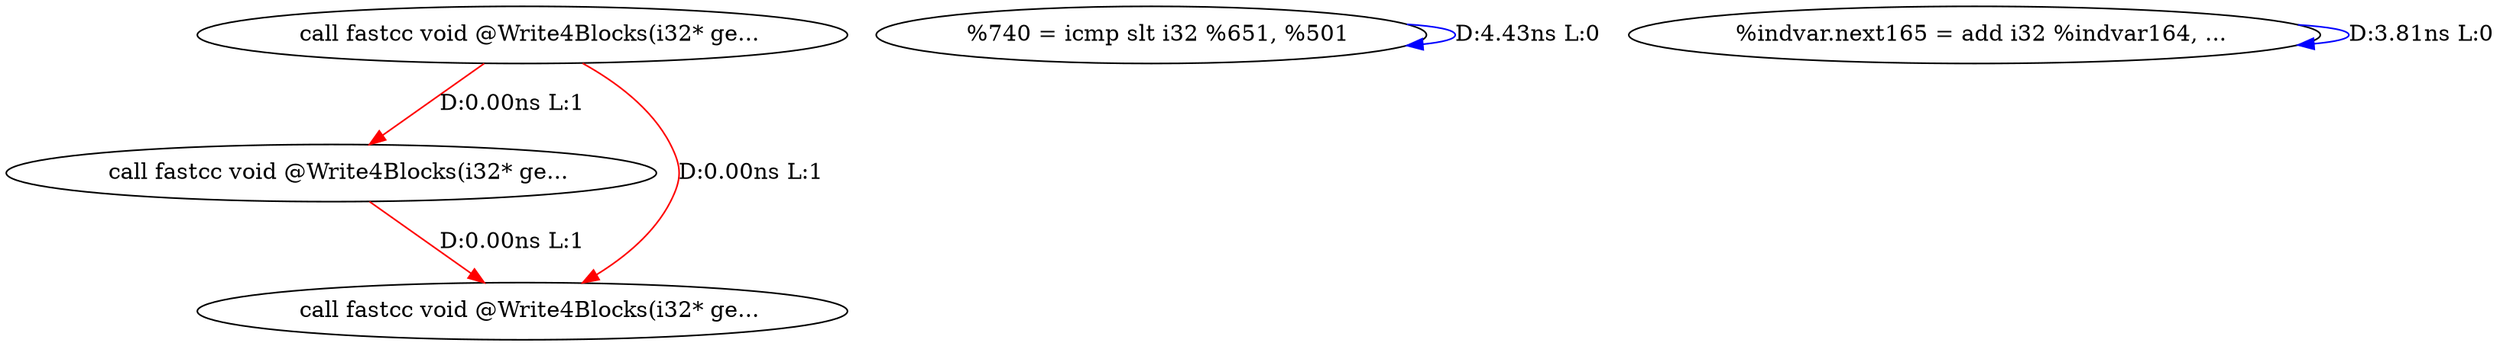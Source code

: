 digraph {
Node0x4190be0[label="  call fastcc void @Write4Blocks(i32* ge..."];
Node0x4190aa0[label="  call fastcc void @Write4Blocks(i32* ge..."];
Node0x4190aa0 -> Node0x4190be0[label="D:0.00ns L:1",color=red];
Node0x4190d20[label="  call fastcc void @Write4Blocks(i32* ge..."];
Node0x4190aa0 -> Node0x4190d20[label="D:0.00ns L:1",color=red];
Node0x4190be0 -> Node0x4190d20[label="D:0.00ns L:1",color=red];
Node0x4190e60[label="  %740 = icmp slt i32 %651, %501"];
Node0x4190e60 -> Node0x4190e60[label="D:4.43ns L:0",color=blue];
Node0x4190fa0[label="  %indvar.next165 = add i32 %indvar164, ..."];
Node0x4190fa0 -> Node0x4190fa0[label="D:3.81ns L:0",color=blue];
}

